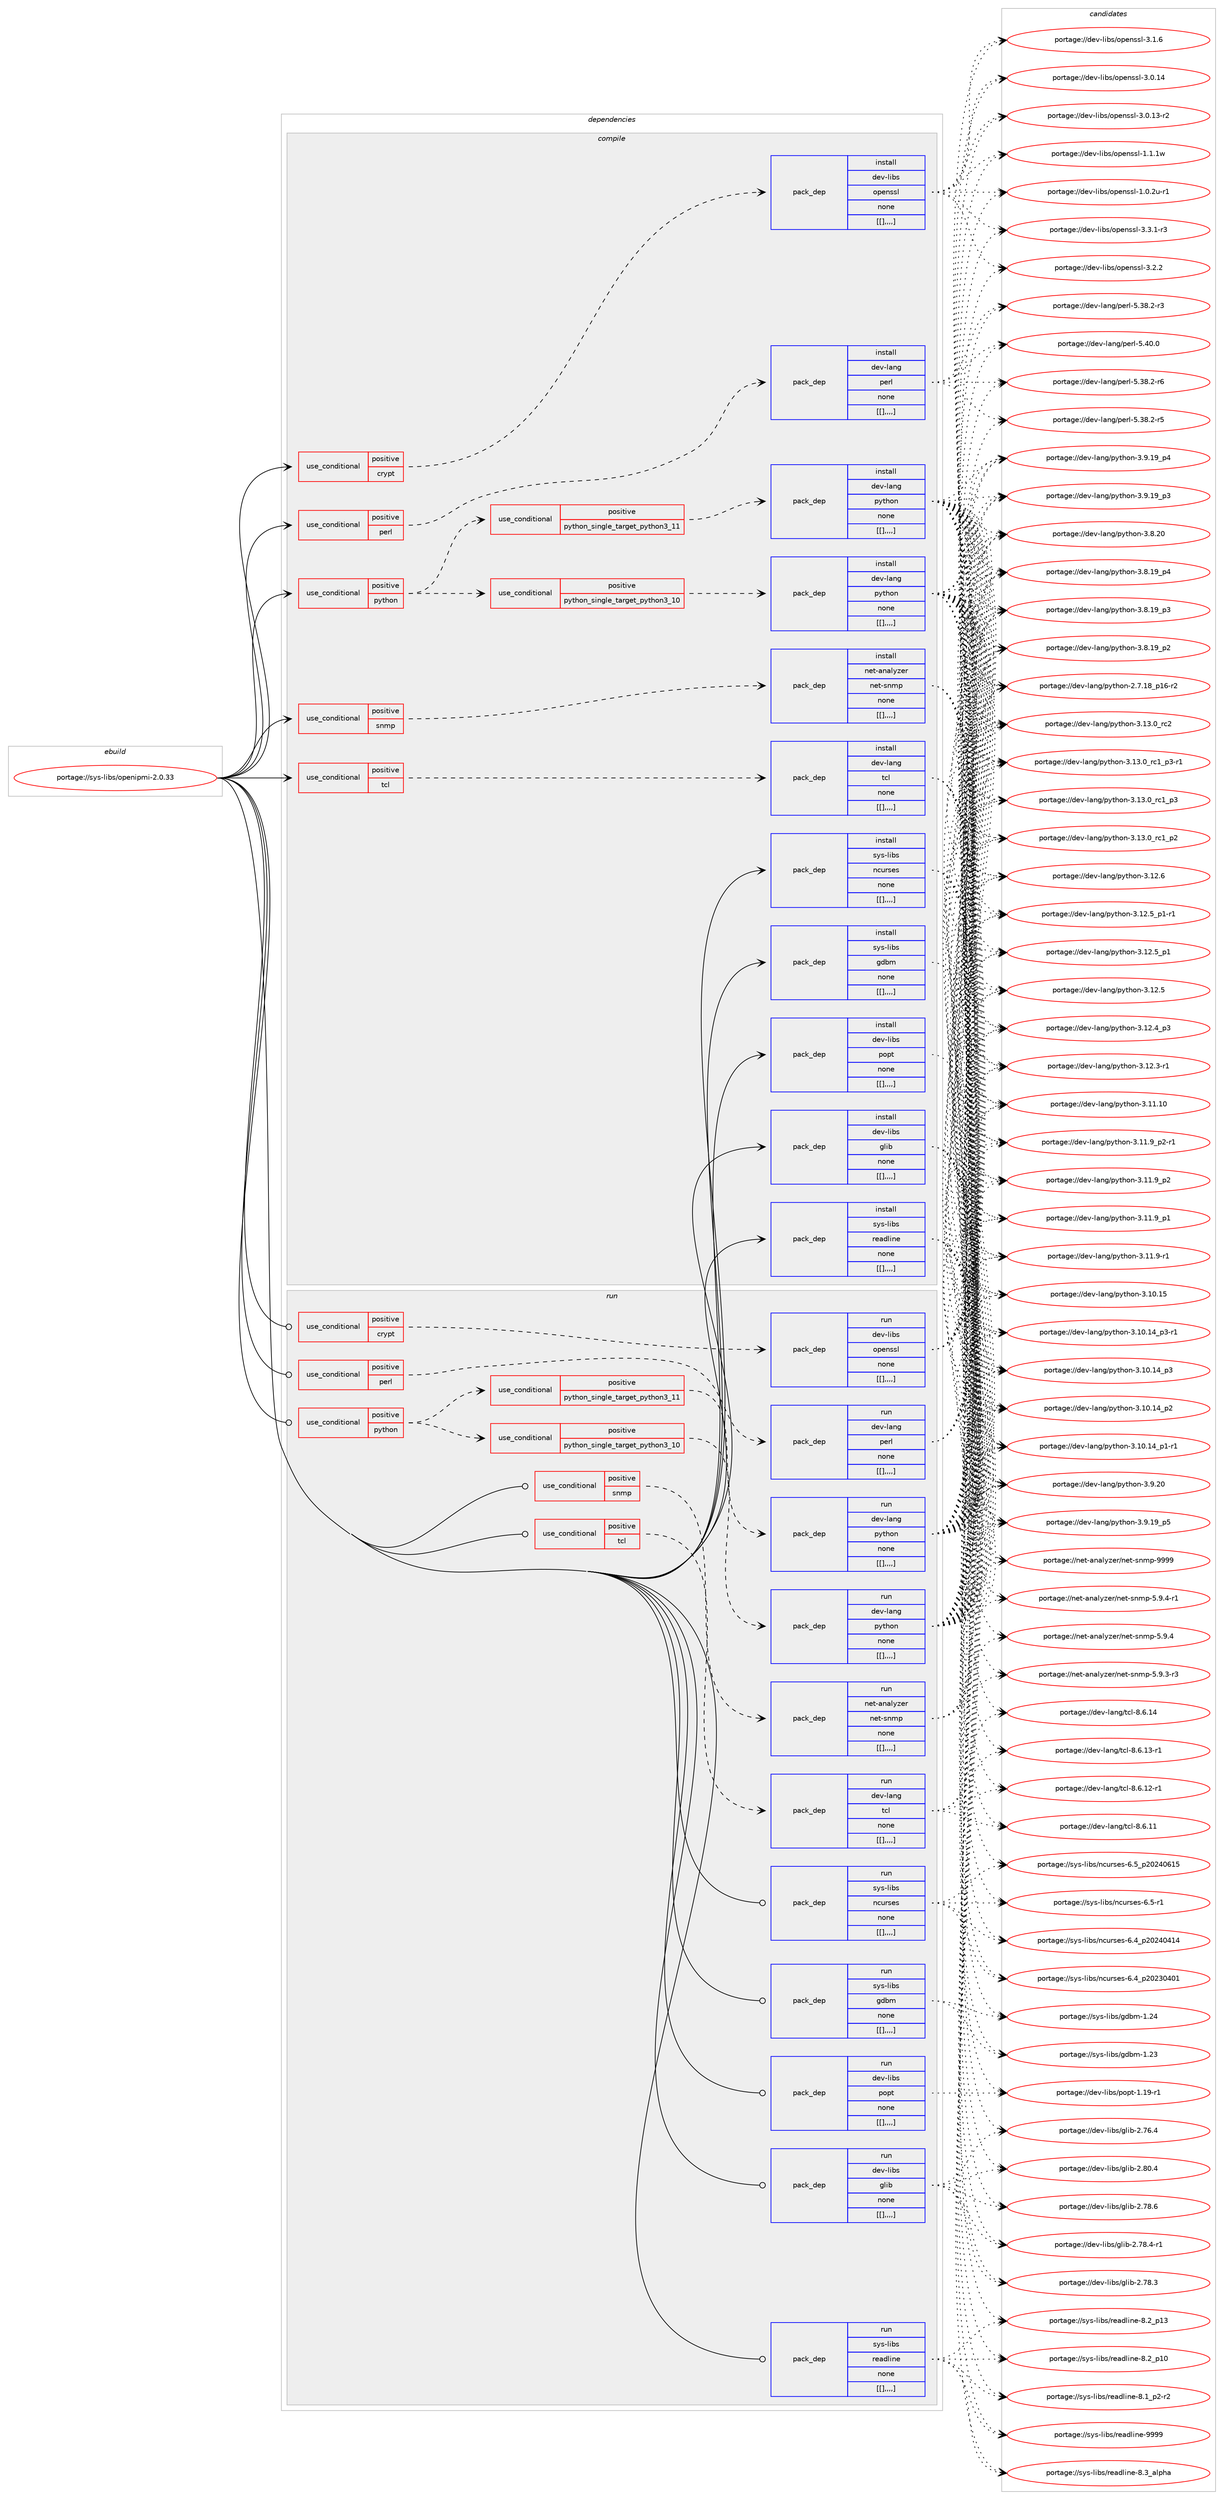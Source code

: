 digraph prolog {

# *************
# Graph options
# *************

newrank=true;
concentrate=true;
compound=true;
graph [rankdir=LR,fontname=Helvetica,fontsize=10,ranksep=1.5];#, ranksep=2.5, nodesep=0.2];
edge  [arrowhead=vee];
node  [fontname=Helvetica,fontsize=10];

# **********
# The ebuild
# **********

subgraph cluster_leftcol {
color=gray;
label=<<i>ebuild</i>>;
id [label="portage://sys-libs/openipmi-2.0.33", color=red, width=4, href="../sys-libs/openipmi-2.0.33.svg"];
}

# ****************
# The dependencies
# ****************

subgraph cluster_midcol {
color=gray;
label=<<i>dependencies</i>>;
subgraph cluster_compile {
fillcolor="#eeeeee";
style=filled;
label=<<i>compile</i>>;
subgraph cond122678 {
dependency460315 [label=<<TABLE BORDER="0" CELLBORDER="1" CELLSPACING="0" CELLPADDING="4"><TR><TD ROWSPAN="3" CELLPADDING="10">use_conditional</TD></TR><TR><TD>positive</TD></TR><TR><TD>crypt</TD></TR></TABLE>>, shape=none, color=red];
subgraph pack334517 {
dependency460316 [label=<<TABLE BORDER="0" CELLBORDER="1" CELLSPACING="0" CELLPADDING="4" WIDTH="220"><TR><TD ROWSPAN="6" CELLPADDING="30">pack_dep</TD></TR><TR><TD WIDTH="110">install</TD></TR><TR><TD>dev-libs</TD></TR><TR><TD>openssl</TD></TR><TR><TD>none</TD></TR><TR><TD>[[],,,,]</TD></TR></TABLE>>, shape=none, color=blue];
}
dependency460315:e -> dependency460316:w [weight=20,style="dashed",arrowhead="vee"];
}
id:e -> dependency460315:w [weight=20,style="solid",arrowhead="vee"];
subgraph cond122679 {
dependency460317 [label=<<TABLE BORDER="0" CELLBORDER="1" CELLSPACING="0" CELLPADDING="4"><TR><TD ROWSPAN="3" CELLPADDING="10">use_conditional</TD></TR><TR><TD>positive</TD></TR><TR><TD>perl</TD></TR></TABLE>>, shape=none, color=red];
subgraph pack334518 {
dependency460318 [label=<<TABLE BORDER="0" CELLBORDER="1" CELLSPACING="0" CELLPADDING="4" WIDTH="220"><TR><TD ROWSPAN="6" CELLPADDING="30">pack_dep</TD></TR><TR><TD WIDTH="110">install</TD></TR><TR><TD>dev-lang</TD></TR><TR><TD>perl</TD></TR><TR><TD>none</TD></TR><TR><TD>[[],,,,]</TD></TR></TABLE>>, shape=none, color=blue];
}
dependency460317:e -> dependency460318:w [weight=20,style="dashed",arrowhead="vee"];
}
id:e -> dependency460317:w [weight=20,style="solid",arrowhead="vee"];
subgraph cond122680 {
dependency460319 [label=<<TABLE BORDER="0" CELLBORDER="1" CELLSPACING="0" CELLPADDING="4"><TR><TD ROWSPAN="3" CELLPADDING="10">use_conditional</TD></TR><TR><TD>positive</TD></TR><TR><TD>python</TD></TR></TABLE>>, shape=none, color=red];
subgraph cond122681 {
dependency460320 [label=<<TABLE BORDER="0" CELLBORDER="1" CELLSPACING="0" CELLPADDING="4"><TR><TD ROWSPAN="3" CELLPADDING="10">use_conditional</TD></TR><TR><TD>positive</TD></TR><TR><TD>python_single_target_python3_10</TD></TR></TABLE>>, shape=none, color=red];
subgraph pack334519 {
dependency460321 [label=<<TABLE BORDER="0" CELLBORDER="1" CELLSPACING="0" CELLPADDING="4" WIDTH="220"><TR><TD ROWSPAN="6" CELLPADDING="30">pack_dep</TD></TR><TR><TD WIDTH="110">install</TD></TR><TR><TD>dev-lang</TD></TR><TR><TD>python</TD></TR><TR><TD>none</TD></TR><TR><TD>[[],,,,]</TD></TR></TABLE>>, shape=none, color=blue];
}
dependency460320:e -> dependency460321:w [weight=20,style="dashed",arrowhead="vee"];
}
dependency460319:e -> dependency460320:w [weight=20,style="dashed",arrowhead="vee"];
subgraph cond122682 {
dependency460322 [label=<<TABLE BORDER="0" CELLBORDER="1" CELLSPACING="0" CELLPADDING="4"><TR><TD ROWSPAN="3" CELLPADDING="10">use_conditional</TD></TR><TR><TD>positive</TD></TR><TR><TD>python_single_target_python3_11</TD></TR></TABLE>>, shape=none, color=red];
subgraph pack334520 {
dependency460323 [label=<<TABLE BORDER="0" CELLBORDER="1" CELLSPACING="0" CELLPADDING="4" WIDTH="220"><TR><TD ROWSPAN="6" CELLPADDING="30">pack_dep</TD></TR><TR><TD WIDTH="110">install</TD></TR><TR><TD>dev-lang</TD></TR><TR><TD>python</TD></TR><TR><TD>none</TD></TR><TR><TD>[[],,,,]</TD></TR></TABLE>>, shape=none, color=blue];
}
dependency460322:e -> dependency460323:w [weight=20,style="dashed",arrowhead="vee"];
}
dependency460319:e -> dependency460322:w [weight=20,style="dashed",arrowhead="vee"];
}
id:e -> dependency460319:w [weight=20,style="solid",arrowhead="vee"];
subgraph cond122683 {
dependency460324 [label=<<TABLE BORDER="0" CELLBORDER="1" CELLSPACING="0" CELLPADDING="4"><TR><TD ROWSPAN="3" CELLPADDING="10">use_conditional</TD></TR><TR><TD>positive</TD></TR><TR><TD>snmp</TD></TR></TABLE>>, shape=none, color=red];
subgraph pack334521 {
dependency460325 [label=<<TABLE BORDER="0" CELLBORDER="1" CELLSPACING="0" CELLPADDING="4" WIDTH="220"><TR><TD ROWSPAN="6" CELLPADDING="30">pack_dep</TD></TR><TR><TD WIDTH="110">install</TD></TR><TR><TD>net-analyzer</TD></TR><TR><TD>net-snmp</TD></TR><TR><TD>none</TD></TR><TR><TD>[[],,,,]</TD></TR></TABLE>>, shape=none, color=blue];
}
dependency460324:e -> dependency460325:w [weight=20,style="dashed",arrowhead="vee"];
}
id:e -> dependency460324:w [weight=20,style="solid",arrowhead="vee"];
subgraph cond122684 {
dependency460326 [label=<<TABLE BORDER="0" CELLBORDER="1" CELLSPACING="0" CELLPADDING="4"><TR><TD ROWSPAN="3" CELLPADDING="10">use_conditional</TD></TR><TR><TD>positive</TD></TR><TR><TD>tcl</TD></TR></TABLE>>, shape=none, color=red];
subgraph pack334522 {
dependency460327 [label=<<TABLE BORDER="0" CELLBORDER="1" CELLSPACING="0" CELLPADDING="4" WIDTH="220"><TR><TD ROWSPAN="6" CELLPADDING="30">pack_dep</TD></TR><TR><TD WIDTH="110">install</TD></TR><TR><TD>dev-lang</TD></TR><TR><TD>tcl</TD></TR><TR><TD>none</TD></TR><TR><TD>[[],,,,]</TD></TR></TABLE>>, shape=none, color=blue];
}
dependency460326:e -> dependency460327:w [weight=20,style="dashed",arrowhead="vee"];
}
id:e -> dependency460326:w [weight=20,style="solid",arrowhead="vee"];
subgraph pack334523 {
dependency460328 [label=<<TABLE BORDER="0" CELLBORDER="1" CELLSPACING="0" CELLPADDING="4" WIDTH="220"><TR><TD ROWSPAN="6" CELLPADDING="30">pack_dep</TD></TR><TR><TD WIDTH="110">install</TD></TR><TR><TD>dev-libs</TD></TR><TR><TD>glib</TD></TR><TR><TD>none</TD></TR><TR><TD>[[],,,,]</TD></TR></TABLE>>, shape=none, color=blue];
}
id:e -> dependency460328:w [weight=20,style="solid",arrowhead="vee"];
subgraph pack334524 {
dependency460329 [label=<<TABLE BORDER="0" CELLBORDER="1" CELLSPACING="0" CELLPADDING="4" WIDTH="220"><TR><TD ROWSPAN="6" CELLPADDING="30">pack_dep</TD></TR><TR><TD WIDTH="110">install</TD></TR><TR><TD>dev-libs</TD></TR><TR><TD>popt</TD></TR><TR><TD>none</TD></TR><TR><TD>[[],,,,]</TD></TR></TABLE>>, shape=none, color=blue];
}
id:e -> dependency460329:w [weight=20,style="solid",arrowhead="vee"];
subgraph pack334525 {
dependency460330 [label=<<TABLE BORDER="0" CELLBORDER="1" CELLSPACING="0" CELLPADDING="4" WIDTH="220"><TR><TD ROWSPAN="6" CELLPADDING="30">pack_dep</TD></TR><TR><TD WIDTH="110">install</TD></TR><TR><TD>sys-libs</TD></TR><TR><TD>gdbm</TD></TR><TR><TD>none</TD></TR><TR><TD>[[],,,,]</TD></TR></TABLE>>, shape=none, color=blue];
}
id:e -> dependency460330:w [weight=20,style="solid",arrowhead="vee"];
subgraph pack334526 {
dependency460331 [label=<<TABLE BORDER="0" CELLBORDER="1" CELLSPACING="0" CELLPADDING="4" WIDTH="220"><TR><TD ROWSPAN="6" CELLPADDING="30">pack_dep</TD></TR><TR><TD WIDTH="110">install</TD></TR><TR><TD>sys-libs</TD></TR><TR><TD>ncurses</TD></TR><TR><TD>none</TD></TR><TR><TD>[[],,,,]</TD></TR></TABLE>>, shape=none, color=blue];
}
id:e -> dependency460331:w [weight=20,style="solid",arrowhead="vee"];
subgraph pack334527 {
dependency460332 [label=<<TABLE BORDER="0" CELLBORDER="1" CELLSPACING="0" CELLPADDING="4" WIDTH="220"><TR><TD ROWSPAN="6" CELLPADDING="30">pack_dep</TD></TR><TR><TD WIDTH="110">install</TD></TR><TR><TD>sys-libs</TD></TR><TR><TD>readline</TD></TR><TR><TD>none</TD></TR><TR><TD>[[],,,,]</TD></TR></TABLE>>, shape=none, color=blue];
}
id:e -> dependency460332:w [weight=20,style="solid",arrowhead="vee"];
}
subgraph cluster_compileandrun {
fillcolor="#eeeeee";
style=filled;
label=<<i>compile and run</i>>;
}
subgraph cluster_run {
fillcolor="#eeeeee";
style=filled;
label=<<i>run</i>>;
subgraph cond122685 {
dependency460333 [label=<<TABLE BORDER="0" CELLBORDER="1" CELLSPACING="0" CELLPADDING="4"><TR><TD ROWSPAN="3" CELLPADDING="10">use_conditional</TD></TR><TR><TD>positive</TD></TR><TR><TD>crypt</TD></TR></TABLE>>, shape=none, color=red];
subgraph pack334528 {
dependency460334 [label=<<TABLE BORDER="0" CELLBORDER="1" CELLSPACING="0" CELLPADDING="4" WIDTH="220"><TR><TD ROWSPAN="6" CELLPADDING="30">pack_dep</TD></TR><TR><TD WIDTH="110">run</TD></TR><TR><TD>dev-libs</TD></TR><TR><TD>openssl</TD></TR><TR><TD>none</TD></TR><TR><TD>[[],,,,]</TD></TR></TABLE>>, shape=none, color=blue];
}
dependency460333:e -> dependency460334:w [weight=20,style="dashed",arrowhead="vee"];
}
id:e -> dependency460333:w [weight=20,style="solid",arrowhead="odot"];
subgraph cond122686 {
dependency460335 [label=<<TABLE BORDER="0" CELLBORDER="1" CELLSPACING="0" CELLPADDING="4"><TR><TD ROWSPAN="3" CELLPADDING="10">use_conditional</TD></TR><TR><TD>positive</TD></TR><TR><TD>perl</TD></TR></TABLE>>, shape=none, color=red];
subgraph pack334529 {
dependency460336 [label=<<TABLE BORDER="0" CELLBORDER="1" CELLSPACING="0" CELLPADDING="4" WIDTH="220"><TR><TD ROWSPAN="6" CELLPADDING="30">pack_dep</TD></TR><TR><TD WIDTH="110">run</TD></TR><TR><TD>dev-lang</TD></TR><TR><TD>perl</TD></TR><TR><TD>none</TD></TR><TR><TD>[[],,,,]</TD></TR></TABLE>>, shape=none, color=blue];
}
dependency460335:e -> dependency460336:w [weight=20,style="dashed",arrowhead="vee"];
}
id:e -> dependency460335:w [weight=20,style="solid",arrowhead="odot"];
subgraph cond122687 {
dependency460337 [label=<<TABLE BORDER="0" CELLBORDER="1" CELLSPACING="0" CELLPADDING="4"><TR><TD ROWSPAN="3" CELLPADDING="10">use_conditional</TD></TR><TR><TD>positive</TD></TR><TR><TD>python</TD></TR></TABLE>>, shape=none, color=red];
subgraph cond122688 {
dependency460338 [label=<<TABLE BORDER="0" CELLBORDER="1" CELLSPACING="0" CELLPADDING="4"><TR><TD ROWSPAN="3" CELLPADDING="10">use_conditional</TD></TR><TR><TD>positive</TD></TR><TR><TD>python_single_target_python3_10</TD></TR></TABLE>>, shape=none, color=red];
subgraph pack334530 {
dependency460339 [label=<<TABLE BORDER="0" CELLBORDER="1" CELLSPACING="0" CELLPADDING="4" WIDTH="220"><TR><TD ROWSPAN="6" CELLPADDING="30">pack_dep</TD></TR><TR><TD WIDTH="110">run</TD></TR><TR><TD>dev-lang</TD></TR><TR><TD>python</TD></TR><TR><TD>none</TD></TR><TR><TD>[[],,,,]</TD></TR></TABLE>>, shape=none, color=blue];
}
dependency460338:e -> dependency460339:w [weight=20,style="dashed",arrowhead="vee"];
}
dependency460337:e -> dependency460338:w [weight=20,style="dashed",arrowhead="vee"];
subgraph cond122689 {
dependency460340 [label=<<TABLE BORDER="0" CELLBORDER="1" CELLSPACING="0" CELLPADDING="4"><TR><TD ROWSPAN="3" CELLPADDING="10">use_conditional</TD></TR><TR><TD>positive</TD></TR><TR><TD>python_single_target_python3_11</TD></TR></TABLE>>, shape=none, color=red];
subgraph pack334531 {
dependency460341 [label=<<TABLE BORDER="0" CELLBORDER="1" CELLSPACING="0" CELLPADDING="4" WIDTH="220"><TR><TD ROWSPAN="6" CELLPADDING="30">pack_dep</TD></TR><TR><TD WIDTH="110">run</TD></TR><TR><TD>dev-lang</TD></TR><TR><TD>python</TD></TR><TR><TD>none</TD></TR><TR><TD>[[],,,,]</TD></TR></TABLE>>, shape=none, color=blue];
}
dependency460340:e -> dependency460341:w [weight=20,style="dashed",arrowhead="vee"];
}
dependency460337:e -> dependency460340:w [weight=20,style="dashed",arrowhead="vee"];
}
id:e -> dependency460337:w [weight=20,style="solid",arrowhead="odot"];
subgraph cond122690 {
dependency460342 [label=<<TABLE BORDER="0" CELLBORDER="1" CELLSPACING="0" CELLPADDING="4"><TR><TD ROWSPAN="3" CELLPADDING="10">use_conditional</TD></TR><TR><TD>positive</TD></TR><TR><TD>snmp</TD></TR></TABLE>>, shape=none, color=red];
subgraph pack334532 {
dependency460343 [label=<<TABLE BORDER="0" CELLBORDER="1" CELLSPACING="0" CELLPADDING="4" WIDTH="220"><TR><TD ROWSPAN="6" CELLPADDING="30">pack_dep</TD></TR><TR><TD WIDTH="110">run</TD></TR><TR><TD>net-analyzer</TD></TR><TR><TD>net-snmp</TD></TR><TR><TD>none</TD></TR><TR><TD>[[],,,,]</TD></TR></TABLE>>, shape=none, color=blue];
}
dependency460342:e -> dependency460343:w [weight=20,style="dashed",arrowhead="vee"];
}
id:e -> dependency460342:w [weight=20,style="solid",arrowhead="odot"];
subgraph cond122691 {
dependency460344 [label=<<TABLE BORDER="0" CELLBORDER="1" CELLSPACING="0" CELLPADDING="4"><TR><TD ROWSPAN="3" CELLPADDING="10">use_conditional</TD></TR><TR><TD>positive</TD></TR><TR><TD>tcl</TD></TR></TABLE>>, shape=none, color=red];
subgraph pack334533 {
dependency460345 [label=<<TABLE BORDER="0" CELLBORDER="1" CELLSPACING="0" CELLPADDING="4" WIDTH="220"><TR><TD ROWSPAN="6" CELLPADDING="30">pack_dep</TD></TR><TR><TD WIDTH="110">run</TD></TR><TR><TD>dev-lang</TD></TR><TR><TD>tcl</TD></TR><TR><TD>none</TD></TR><TR><TD>[[],,,,]</TD></TR></TABLE>>, shape=none, color=blue];
}
dependency460344:e -> dependency460345:w [weight=20,style="dashed",arrowhead="vee"];
}
id:e -> dependency460344:w [weight=20,style="solid",arrowhead="odot"];
subgraph pack334534 {
dependency460346 [label=<<TABLE BORDER="0" CELLBORDER="1" CELLSPACING="0" CELLPADDING="4" WIDTH="220"><TR><TD ROWSPAN="6" CELLPADDING="30">pack_dep</TD></TR><TR><TD WIDTH="110">run</TD></TR><TR><TD>dev-libs</TD></TR><TR><TD>glib</TD></TR><TR><TD>none</TD></TR><TR><TD>[[],,,,]</TD></TR></TABLE>>, shape=none, color=blue];
}
id:e -> dependency460346:w [weight=20,style="solid",arrowhead="odot"];
subgraph pack334535 {
dependency460347 [label=<<TABLE BORDER="0" CELLBORDER="1" CELLSPACING="0" CELLPADDING="4" WIDTH="220"><TR><TD ROWSPAN="6" CELLPADDING="30">pack_dep</TD></TR><TR><TD WIDTH="110">run</TD></TR><TR><TD>dev-libs</TD></TR><TR><TD>popt</TD></TR><TR><TD>none</TD></TR><TR><TD>[[],,,,]</TD></TR></TABLE>>, shape=none, color=blue];
}
id:e -> dependency460347:w [weight=20,style="solid",arrowhead="odot"];
subgraph pack334536 {
dependency460348 [label=<<TABLE BORDER="0" CELLBORDER="1" CELLSPACING="0" CELLPADDING="4" WIDTH="220"><TR><TD ROWSPAN="6" CELLPADDING="30">pack_dep</TD></TR><TR><TD WIDTH="110">run</TD></TR><TR><TD>sys-libs</TD></TR><TR><TD>gdbm</TD></TR><TR><TD>none</TD></TR><TR><TD>[[],,,,]</TD></TR></TABLE>>, shape=none, color=blue];
}
id:e -> dependency460348:w [weight=20,style="solid",arrowhead="odot"];
subgraph pack334537 {
dependency460349 [label=<<TABLE BORDER="0" CELLBORDER="1" CELLSPACING="0" CELLPADDING="4" WIDTH="220"><TR><TD ROWSPAN="6" CELLPADDING="30">pack_dep</TD></TR><TR><TD WIDTH="110">run</TD></TR><TR><TD>sys-libs</TD></TR><TR><TD>ncurses</TD></TR><TR><TD>none</TD></TR><TR><TD>[[],,,,]</TD></TR></TABLE>>, shape=none, color=blue];
}
id:e -> dependency460349:w [weight=20,style="solid",arrowhead="odot"];
subgraph pack334538 {
dependency460350 [label=<<TABLE BORDER="0" CELLBORDER="1" CELLSPACING="0" CELLPADDING="4" WIDTH="220"><TR><TD ROWSPAN="6" CELLPADDING="30">pack_dep</TD></TR><TR><TD WIDTH="110">run</TD></TR><TR><TD>sys-libs</TD></TR><TR><TD>readline</TD></TR><TR><TD>none</TD></TR><TR><TD>[[],,,,]</TD></TR></TABLE>>, shape=none, color=blue];
}
id:e -> dependency460350:w [weight=20,style="solid",arrowhead="odot"];
}
}

# **************
# The candidates
# **************

subgraph cluster_choices {
rank=same;
color=gray;
label=<<i>candidates</i>>;

subgraph choice334517 {
color=black;
nodesep=1;
choice1001011184510810598115471111121011101151151084551465146494511451 [label="portage://dev-libs/openssl-3.3.1-r3", color=red, width=4,href="../dev-libs/openssl-3.3.1-r3.svg"];
choice100101118451081059811547111112101110115115108455146504650 [label="portage://dev-libs/openssl-3.2.2", color=red, width=4,href="../dev-libs/openssl-3.2.2.svg"];
choice100101118451081059811547111112101110115115108455146494654 [label="portage://dev-libs/openssl-3.1.6", color=red, width=4,href="../dev-libs/openssl-3.1.6.svg"];
choice10010111845108105981154711111210111011511510845514648464952 [label="portage://dev-libs/openssl-3.0.14", color=red, width=4,href="../dev-libs/openssl-3.0.14.svg"];
choice100101118451081059811547111112101110115115108455146484649514511450 [label="portage://dev-libs/openssl-3.0.13-r2", color=red, width=4,href="../dev-libs/openssl-3.0.13-r2.svg"];
choice100101118451081059811547111112101110115115108454946494649119 [label="portage://dev-libs/openssl-1.1.1w", color=red, width=4,href="../dev-libs/openssl-1.1.1w.svg"];
choice1001011184510810598115471111121011101151151084549464846501174511449 [label="portage://dev-libs/openssl-1.0.2u-r1", color=red, width=4,href="../dev-libs/openssl-1.0.2u-r1.svg"];
dependency460316:e -> choice1001011184510810598115471111121011101151151084551465146494511451:w [style=dotted,weight="100"];
dependency460316:e -> choice100101118451081059811547111112101110115115108455146504650:w [style=dotted,weight="100"];
dependency460316:e -> choice100101118451081059811547111112101110115115108455146494654:w [style=dotted,weight="100"];
dependency460316:e -> choice10010111845108105981154711111210111011511510845514648464952:w [style=dotted,weight="100"];
dependency460316:e -> choice100101118451081059811547111112101110115115108455146484649514511450:w [style=dotted,weight="100"];
dependency460316:e -> choice100101118451081059811547111112101110115115108454946494649119:w [style=dotted,weight="100"];
dependency460316:e -> choice1001011184510810598115471111121011101151151084549464846501174511449:w [style=dotted,weight="100"];
}
subgraph choice334518 {
color=black;
nodesep=1;
choice10010111845108971101034711210111410845534652484648 [label="portage://dev-lang/perl-5.40.0", color=red, width=4,href="../dev-lang/perl-5.40.0.svg"];
choice100101118451089711010347112101114108455346515646504511454 [label="portage://dev-lang/perl-5.38.2-r6", color=red, width=4,href="../dev-lang/perl-5.38.2-r6.svg"];
choice100101118451089711010347112101114108455346515646504511453 [label="portage://dev-lang/perl-5.38.2-r5", color=red, width=4,href="../dev-lang/perl-5.38.2-r5.svg"];
choice100101118451089711010347112101114108455346515646504511451 [label="portage://dev-lang/perl-5.38.2-r3", color=red, width=4,href="../dev-lang/perl-5.38.2-r3.svg"];
dependency460318:e -> choice10010111845108971101034711210111410845534652484648:w [style=dotted,weight="100"];
dependency460318:e -> choice100101118451089711010347112101114108455346515646504511454:w [style=dotted,weight="100"];
dependency460318:e -> choice100101118451089711010347112101114108455346515646504511453:w [style=dotted,weight="100"];
dependency460318:e -> choice100101118451089711010347112101114108455346515646504511451:w [style=dotted,weight="100"];
}
subgraph choice334519 {
color=black;
nodesep=1;
choice10010111845108971101034711212111610411111045514649514648951149950 [label="portage://dev-lang/python-3.13.0_rc2", color=red, width=4,href="../dev-lang/python-3.13.0_rc2.svg"];
choice1001011184510897110103471121211161041111104551464951464895114994995112514511449 [label="portage://dev-lang/python-3.13.0_rc1_p3-r1", color=red, width=4,href="../dev-lang/python-3.13.0_rc1_p3-r1.svg"];
choice100101118451089711010347112121116104111110455146495146489511499499511251 [label="portage://dev-lang/python-3.13.0_rc1_p3", color=red, width=4,href="../dev-lang/python-3.13.0_rc1_p3.svg"];
choice100101118451089711010347112121116104111110455146495146489511499499511250 [label="portage://dev-lang/python-3.13.0_rc1_p2", color=red, width=4,href="../dev-lang/python-3.13.0_rc1_p2.svg"];
choice10010111845108971101034711212111610411111045514649504654 [label="portage://dev-lang/python-3.12.6", color=red, width=4,href="../dev-lang/python-3.12.6.svg"];
choice1001011184510897110103471121211161041111104551464950465395112494511449 [label="portage://dev-lang/python-3.12.5_p1-r1", color=red, width=4,href="../dev-lang/python-3.12.5_p1-r1.svg"];
choice100101118451089711010347112121116104111110455146495046539511249 [label="portage://dev-lang/python-3.12.5_p1", color=red, width=4,href="../dev-lang/python-3.12.5_p1.svg"];
choice10010111845108971101034711212111610411111045514649504653 [label="portage://dev-lang/python-3.12.5", color=red, width=4,href="../dev-lang/python-3.12.5.svg"];
choice100101118451089711010347112121116104111110455146495046529511251 [label="portage://dev-lang/python-3.12.4_p3", color=red, width=4,href="../dev-lang/python-3.12.4_p3.svg"];
choice100101118451089711010347112121116104111110455146495046514511449 [label="portage://dev-lang/python-3.12.3-r1", color=red, width=4,href="../dev-lang/python-3.12.3-r1.svg"];
choice1001011184510897110103471121211161041111104551464949464948 [label="portage://dev-lang/python-3.11.10", color=red, width=4,href="../dev-lang/python-3.11.10.svg"];
choice1001011184510897110103471121211161041111104551464949465795112504511449 [label="portage://dev-lang/python-3.11.9_p2-r1", color=red, width=4,href="../dev-lang/python-3.11.9_p2-r1.svg"];
choice100101118451089711010347112121116104111110455146494946579511250 [label="portage://dev-lang/python-3.11.9_p2", color=red, width=4,href="../dev-lang/python-3.11.9_p2.svg"];
choice100101118451089711010347112121116104111110455146494946579511249 [label="portage://dev-lang/python-3.11.9_p1", color=red, width=4,href="../dev-lang/python-3.11.9_p1.svg"];
choice100101118451089711010347112121116104111110455146494946574511449 [label="portage://dev-lang/python-3.11.9-r1", color=red, width=4,href="../dev-lang/python-3.11.9-r1.svg"];
choice1001011184510897110103471121211161041111104551464948464953 [label="portage://dev-lang/python-3.10.15", color=red, width=4,href="../dev-lang/python-3.10.15.svg"];
choice100101118451089711010347112121116104111110455146494846495295112514511449 [label="portage://dev-lang/python-3.10.14_p3-r1", color=red, width=4,href="../dev-lang/python-3.10.14_p3-r1.svg"];
choice10010111845108971101034711212111610411111045514649484649529511251 [label="portage://dev-lang/python-3.10.14_p3", color=red, width=4,href="../dev-lang/python-3.10.14_p3.svg"];
choice10010111845108971101034711212111610411111045514649484649529511250 [label="portage://dev-lang/python-3.10.14_p2", color=red, width=4,href="../dev-lang/python-3.10.14_p2.svg"];
choice100101118451089711010347112121116104111110455146494846495295112494511449 [label="portage://dev-lang/python-3.10.14_p1-r1", color=red, width=4,href="../dev-lang/python-3.10.14_p1-r1.svg"];
choice10010111845108971101034711212111610411111045514657465048 [label="portage://dev-lang/python-3.9.20", color=red, width=4,href="../dev-lang/python-3.9.20.svg"];
choice100101118451089711010347112121116104111110455146574649579511253 [label="portage://dev-lang/python-3.9.19_p5", color=red, width=4,href="../dev-lang/python-3.9.19_p5.svg"];
choice100101118451089711010347112121116104111110455146574649579511252 [label="portage://dev-lang/python-3.9.19_p4", color=red, width=4,href="../dev-lang/python-3.9.19_p4.svg"];
choice100101118451089711010347112121116104111110455146574649579511251 [label="portage://dev-lang/python-3.9.19_p3", color=red, width=4,href="../dev-lang/python-3.9.19_p3.svg"];
choice10010111845108971101034711212111610411111045514656465048 [label="portage://dev-lang/python-3.8.20", color=red, width=4,href="../dev-lang/python-3.8.20.svg"];
choice100101118451089711010347112121116104111110455146564649579511252 [label="portage://dev-lang/python-3.8.19_p4", color=red, width=4,href="../dev-lang/python-3.8.19_p4.svg"];
choice100101118451089711010347112121116104111110455146564649579511251 [label="portage://dev-lang/python-3.8.19_p3", color=red, width=4,href="../dev-lang/python-3.8.19_p3.svg"];
choice100101118451089711010347112121116104111110455146564649579511250 [label="portage://dev-lang/python-3.8.19_p2", color=red, width=4,href="../dev-lang/python-3.8.19_p2.svg"];
choice100101118451089711010347112121116104111110455046554649569511249544511450 [label="portage://dev-lang/python-2.7.18_p16-r2", color=red, width=4,href="../dev-lang/python-2.7.18_p16-r2.svg"];
dependency460321:e -> choice10010111845108971101034711212111610411111045514649514648951149950:w [style=dotted,weight="100"];
dependency460321:e -> choice1001011184510897110103471121211161041111104551464951464895114994995112514511449:w [style=dotted,weight="100"];
dependency460321:e -> choice100101118451089711010347112121116104111110455146495146489511499499511251:w [style=dotted,weight="100"];
dependency460321:e -> choice100101118451089711010347112121116104111110455146495146489511499499511250:w [style=dotted,weight="100"];
dependency460321:e -> choice10010111845108971101034711212111610411111045514649504654:w [style=dotted,weight="100"];
dependency460321:e -> choice1001011184510897110103471121211161041111104551464950465395112494511449:w [style=dotted,weight="100"];
dependency460321:e -> choice100101118451089711010347112121116104111110455146495046539511249:w [style=dotted,weight="100"];
dependency460321:e -> choice10010111845108971101034711212111610411111045514649504653:w [style=dotted,weight="100"];
dependency460321:e -> choice100101118451089711010347112121116104111110455146495046529511251:w [style=dotted,weight="100"];
dependency460321:e -> choice100101118451089711010347112121116104111110455146495046514511449:w [style=dotted,weight="100"];
dependency460321:e -> choice1001011184510897110103471121211161041111104551464949464948:w [style=dotted,weight="100"];
dependency460321:e -> choice1001011184510897110103471121211161041111104551464949465795112504511449:w [style=dotted,weight="100"];
dependency460321:e -> choice100101118451089711010347112121116104111110455146494946579511250:w [style=dotted,weight="100"];
dependency460321:e -> choice100101118451089711010347112121116104111110455146494946579511249:w [style=dotted,weight="100"];
dependency460321:e -> choice100101118451089711010347112121116104111110455146494946574511449:w [style=dotted,weight="100"];
dependency460321:e -> choice1001011184510897110103471121211161041111104551464948464953:w [style=dotted,weight="100"];
dependency460321:e -> choice100101118451089711010347112121116104111110455146494846495295112514511449:w [style=dotted,weight="100"];
dependency460321:e -> choice10010111845108971101034711212111610411111045514649484649529511251:w [style=dotted,weight="100"];
dependency460321:e -> choice10010111845108971101034711212111610411111045514649484649529511250:w [style=dotted,weight="100"];
dependency460321:e -> choice100101118451089711010347112121116104111110455146494846495295112494511449:w [style=dotted,weight="100"];
dependency460321:e -> choice10010111845108971101034711212111610411111045514657465048:w [style=dotted,weight="100"];
dependency460321:e -> choice100101118451089711010347112121116104111110455146574649579511253:w [style=dotted,weight="100"];
dependency460321:e -> choice100101118451089711010347112121116104111110455146574649579511252:w [style=dotted,weight="100"];
dependency460321:e -> choice100101118451089711010347112121116104111110455146574649579511251:w [style=dotted,weight="100"];
dependency460321:e -> choice10010111845108971101034711212111610411111045514656465048:w [style=dotted,weight="100"];
dependency460321:e -> choice100101118451089711010347112121116104111110455146564649579511252:w [style=dotted,weight="100"];
dependency460321:e -> choice100101118451089711010347112121116104111110455146564649579511251:w [style=dotted,weight="100"];
dependency460321:e -> choice100101118451089711010347112121116104111110455146564649579511250:w [style=dotted,weight="100"];
dependency460321:e -> choice100101118451089711010347112121116104111110455046554649569511249544511450:w [style=dotted,weight="100"];
}
subgraph choice334520 {
color=black;
nodesep=1;
choice10010111845108971101034711212111610411111045514649514648951149950 [label="portage://dev-lang/python-3.13.0_rc2", color=red, width=4,href="../dev-lang/python-3.13.0_rc2.svg"];
choice1001011184510897110103471121211161041111104551464951464895114994995112514511449 [label="portage://dev-lang/python-3.13.0_rc1_p3-r1", color=red, width=4,href="../dev-lang/python-3.13.0_rc1_p3-r1.svg"];
choice100101118451089711010347112121116104111110455146495146489511499499511251 [label="portage://dev-lang/python-3.13.0_rc1_p3", color=red, width=4,href="../dev-lang/python-3.13.0_rc1_p3.svg"];
choice100101118451089711010347112121116104111110455146495146489511499499511250 [label="portage://dev-lang/python-3.13.0_rc1_p2", color=red, width=4,href="../dev-lang/python-3.13.0_rc1_p2.svg"];
choice10010111845108971101034711212111610411111045514649504654 [label="portage://dev-lang/python-3.12.6", color=red, width=4,href="../dev-lang/python-3.12.6.svg"];
choice1001011184510897110103471121211161041111104551464950465395112494511449 [label="portage://dev-lang/python-3.12.5_p1-r1", color=red, width=4,href="../dev-lang/python-3.12.5_p1-r1.svg"];
choice100101118451089711010347112121116104111110455146495046539511249 [label="portage://dev-lang/python-3.12.5_p1", color=red, width=4,href="../dev-lang/python-3.12.5_p1.svg"];
choice10010111845108971101034711212111610411111045514649504653 [label="portage://dev-lang/python-3.12.5", color=red, width=4,href="../dev-lang/python-3.12.5.svg"];
choice100101118451089711010347112121116104111110455146495046529511251 [label="portage://dev-lang/python-3.12.4_p3", color=red, width=4,href="../dev-lang/python-3.12.4_p3.svg"];
choice100101118451089711010347112121116104111110455146495046514511449 [label="portage://dev-lang/python-3.12.3-r1", color=red, width=4,href="../dev-lang/python-3.12.3-r1.svg"];
choice1001011184510897110103471121211161041111104551464949464948 [label="portage://dev-lang/python-3.11.10", color=red, width=4,href="../dev-lang/python-3.11.10.svg"];
choice1001011184510897110103471121211161041111104551464949465795112504511449 [label="portage://dev-lang/python-3.11.9_p2-r1", color=red, width=4,href="../dev-lang/python-3.11.9_p2-r1.svg"];
choice100101118451089711010347112121116104111110455146494946579511250 [label="portage://dev-lang/python-3.11.9_p2", color=red, width=4,href="../dev-lang/python-3.11.9_p2.svg"];
choice100101118451089711010347112121116104111110455146494946579511249 [label="portage://dev-lang/python-3.11.9_p1", color=red, width=4,href="../dev-lang/python-3.11.9_p1.svg"];
choice100101118451089711010347112121116104111110455146494946574511449 [label="portage://dev-lang/python-3.11.9-r1", color=red, width=4,href="../dev-lang/python-3.11.9-r1.svg"];
choice1001011184510897110103471121211161041111104551464948464953 [label="portage://dev-lang/python-3.10.15", color=red, width=4,href="../dev-lang/python-3.10.15.svg"];
choice100101118451089711010347112121116104111110455146494846495295112514511449 [label="portage://dev-lang/python-3.10.14_p3-r1", color=red, width=4,href="../dev-lang/python-3.10.14_p3-r1.svg"];
choice10010111845108971101034711212111610411111045514649484649529511251 [label="portage://dev-lang/python-3.10.14_p3", color=red, width=4,href="../dev-lang/python-3.10.14_p3.svg"];
choice10010111845108971101034711212111610411111045514649484649529511250 [label="portage://dev-lang/python-3.10.14_p2", color=red, width=4,href="../dev-lang/python-3.10.14_p2.svg"];
choice100101118451089711010347112121116104111110455146494846495295112494511449 [label="portage://dev-lang/python-3.10.14_p1-r1", color=red, width=4,href="../dev-lang/python-3.10.14_p1-r1.svg"];
choice10010111845108971101034711212111610411111045514657465048 [label="portage://dev-lang/python-3.9.20", color=red, width=4,href="../dev-lang/python-3.9.20.svg"];
choice100101118451089711010347112121116104111110455146574649579511253 [label="portage://dev-lang/python-3.9.19_p5", color=red, width=4,href="../dev-lang/python-3.9.19_p5.svg"];
choice100101118451089711010347112121116104111110455146574649579511252 [label="portage://dev-lang/python-3.9.19_p4", color=red, width=4,href="../dev-lang/python-3.9.19_p4.svg"];
choice100101118451089711010347112121116104111110455146574649579511251 [label="portage://dev-lang/python-3.9.19_p3", color=red, width=4,href="../dev-lang/python-3.9.19_p3.svg"];
choice10010111845108971101034711212111610411111045514656465048 [label="portage://dev-lang/python-3.8.20", color=red, width=4,href="../dev-lang/python-3.8.20.svg"];
choice100101118451089711010347112121116104111110455146564649579511252 [label="portage://dev-lang/python-3.8.19_p4", color=red, width=4,href="../dev-lang/python-3.8.19_p4.svg"];
choice100101118451089711010347112121116104111110455146564649579511251 [label="portage://dev-lang/python-3.8.19_p3", color=red, width=4,href="../dev-lang/python-3.8.19_p3.svg"];
choice100101118451089711010347112121116104111110455146564649579511250 [label="portage://dev-lang/python-3.8.19_p2", color=red, width=4,href="../dev-lang/python-3.8.19_p2.svg"];
choice100101118451089711010347112121116104111110455046554649569511249544511450 [label="portage://dev-lang/python-2.7.18_p16-r2", color=red, width=4,href="../dev-lang/python-2.7.18_p16-r2.svg"];
dependency460323:e -> choice10010111845108971101034711212111610411111045514649514648951149950:w [style=dotted,weight="100"];
dependency460323:e -> choice1001011184510897110103471121211161041111104551464951464895114994995112514511449:w [style=dotted,weight="100"];
dependency460323:e -> choice100101118451089711010347112121116104111110455146495146489511499499511251:w [style=dotted,weight="100"];
dependency460323:e -> choice100101118451089711010347112121116104111110455146495146489511499499511250:w [style=dotted,weight="100"];
dependency460323:e -> choice10010111845108971101034711212111610411111045514649504654:w [style=dotted,weight="100"];
dependency460323:e -> choice1001011184510897110103471121211161041111104551464950465395112494511449:w [style=dotted,weight="100"];
dependency460323:e -> choice100101118451089711010347112121116104111110455146495046539511249:w [style=dotted,weight="100"];
dependency460323:e -> choice10010111845108971101034711212111610411111045514649504653:w [style=dotted,weight="100"];
dependency460323:e -> choice100101118451089711010347112121116104111110455146495046529511251:w [style=dotted,weight="100"];
dependency460323:e -> choice100101118451089711010347112121116104111110455146495046514511449:w [style=dotted,weight="100"];
dependency460323:e -> choice1001011184510897110103471121211161041111104551464949464948:w [style=dotted,weight="100"];
dependency460323:e -> choice1001011184510897110103471121211161041111104551464949465795112504511449:w [style=dotted,weight="100"];
dependency460323:e -> choice100101118451089711010347112121116104111110455146494946579511250:w [style=dotted,weight="100"];
dependency460323:e -> choice100101118451089711010347112121116104111110455146494946579511249:w [style=dotted,weight="100"];
dependency460323:e -> choice100101118451089711010347112121116104111110455146494946574511449:w [style=dotted,weight="100"];
dependency460323:e -> choice1001011184510897110103471121211161041111104551464948464953:w [style=dotted,weight="100"];
dependency460323:e -> choice100101118451089711010347112121116104111110455146494846495295112514511449:w [style=dotted,weight="100"];
dependency460323:e -> choice10010111845108971101034711212111610411111045514649484649529511251:w [style=dotted,weight="100"];
dependency460323:e -> choice10010111845108971101034711212111610411111045514649484649529511250:w [style=dotted,weight="100"];
dependency460323:e -> choice100101118451089711010347112121116104111110455146494846495295112494511449:w [style=dotted,weight="100"];
dependency460323:e -> choice10010111845108971101034711212111610411111045514657465048:w [style=dotted,weight="100"];
dependency460323:e -> choice100101118451089711010347112121116104111110455146574649579511253:w [style=dotted,weight="100"];
dependency460323:e -> choice100101118451089711010347112121116104111110455146574649579511252:w [style=dotted,weight="100"];
dependency460323:e -> choice100101118451089711010347112121116104111110455146574649579511251:w [style=dotted,weight="100"];
dependency460323:e -> choice10010111845108971101034711212111610411111045514656465048:w [style=dotted,weight="100"];
dependency460323:e -> choice100101118451089711010347112121116104111110455146564649579511252:w [style=dotted,weight="100"];
dependency460323:e -> choice100101118451089711010347112121116104111110455146564649579511251:w [style=dotted,weight="100"];
dependency460323:e -> choice100101118451089711010347112121116104111110455146564649579511250:w [style=dotted,weight="100"];
dependency460323:e -> choice100101118451089711010347112121116104111110455046554649569511249544511450:w [style=dotted,weight="100"];
}
subgraph choice334521 {
color=black;
nodesep=1;
choice11010111645971109710812112210111447110101116451151101091124557575757 [label="portage://net-analyzer/net-snmp-9999", color=red, width=4,href="../net-analyzer/net-snmp-9999.svg"];
choice11010111645971109710812112210111447110101116451151101091124553465746524511449 [label="portage://net-analyzer/net-snmp-5.9.4-r1", color=red, width=4,href="../net-analyzer/net-snmp-5.9.4-r1.svg"];
choice1101011164597110971081211221011144711010111645115110109112455346574652 [label="portage://net-analyzer/net-snmp-5.9.4", color=red, width=4,href="../net-analyzer/net-snmp-5.9.4.svg"];
choice11010111645971109710812112210111447110101116451151101091124553465746514511451 [label="portage://net-analyzer/net-snmp-5.9.3-r3", color=red, width=4,href="../net-analyzer/net-snmp-5.9.3-r3.svg"];
dependency460325:e -> choice11010111645971109710812112210111447110101116451151101091124557575757:w [style=dotted,weight="100"];
dependency460325:e -> choice11010111645971109710812112210111447110101116451151101091124553465746524511449:w [style=dotted,weight="100"];
dependency460325:e -> choice1101011164597110971081211221011144711010111645115110109112455346574652:w [style=dotted,weight="100"];
dependency460325:e -> choice11010111645971109710812112210111447110101116451151101091124553465746514511451:w [style=dotted,weight="100"];
}
subgraph choice334522 {
color=black;
nodesep=1;
choice1001011184510897110103471169910845564654464952 [label="portage://dev-lang/tcl-8.6.14", color=red, width=4,href="../dev-lang/tcl-8.6.14.svg"];
choice10010111845108971101034711699108455646544649514511449 [label="portage://dev-lang/tcl-8.6.13-r1", color=red, width=4,href="../dev-lang/tcl-8.6.13-r1.svg"];
choice10010111845108971101034711699108455646544649504511449 [label="portage://dev-lang/tcl-8.6.12-r1", color=red, width=4,href="../dev-lang/tcl-8.6.12-r1.svg"];
choice1001011184510897110103471169910845564654464949 [label="portage://dev-lang/tcl-8.6.11", color=red, width=4,href="../dev-lang/tcl-8.6.11.svg"];
dependency460327:e -> choice1001011184510897110103471169910845564654464952:w [style=dotted,weight="100"];
dependency460327:e -> choice10010111845108971101034711699108455646544649514511449:w [style=dotted,weight="100"];
dependency460327:e -> choice10010111845108971101034711699108455646544649504511449:w [style=dotted,weight="100"];
dependency460327:e -> choice1001011184510897110103471169910845564654464949:w [style=dotted,weight="100"];
}
subgraph choice334523 {
color=black;
nodesep=1;
choice1001011184510810598115471031081059845504656484652 [label="portage://dev-libs/glib-2.80.4", color=red, width=4,href="../dev-libs/glib-2.80.4.svg"];
choice1001011184510810598115471031081059845504655564654 [label="portage://dev-libs/glib-2.78.6", color=red, width=4,href="../dev-libs/glib-2.78.6.svg"];
choice10010111845108105981154710310810598455046555646524511449 [label="portage://dev-libs/glib-2.78.4-r1", color=red, width=4,href="../dev-libs/glib-2.78.4-r1.svg"];
choice1001011184510810598115471031081059845504655564651 [label="portage://dev-libs/glib-2.78.3", color=red, width=4,href="../dev-libs/glib-2.78.3.svg"];
choice1001011184510810598115471031081059845504655544652 [label="portage://dev-libs/glib-2.76.4", color=red, width=4,href="../dev-libs/glib-2.76.4.svg"];
dependency460328:e -> choice1001011184510810598115471031081059845504656484652:w [style=dotted,weight="100"];
dependency460328:e -> choice1001011184510810598115471031081059845504655564654:w [style=dotted,weight="100"];
dependency460328:e -> choice10010111845108105981154710310810598455046555646524511449:w [style=dotted,weight="100"];
dependency460328:e -> choice1001011184510810598115471031081059845504655564651:w [style=dotted,weight="100"];
dependency460328:e -> choice1001011184510810598115471031081059845504655544652:w [style=dotted,weight="100"];
}
subgraph choice334524 {
color=black;
nodesep=1;
choice10010111845108105981154711211111211645494649574511449 [label="portage://dev-libs/popt-1.19-r1", color=red, width=4,href="../dev-libs/popt-1.19-r1.svg"];
dependency460329:e -> choice10010111845108105981154711211111211645494649574511449:w [style=dotted,weight="100"];
}
subgraph choice334525 {
color=black;
nodesep=1;
choice115121115451081059811547103100981094549465052 [label="portage://sys-libs/gdbm-1.24", color=red, width=4,href="../sys-libs/gdbm-1.24.svg"];
choice115121115451081059811547103100981094549465051 [label="portage://sys-libs/gdbm-1.23", color=red, width=4,href="../sys-libs/gdbm-1.23.svg"];
dependency460330:e -> choice115121115451081059811547103100981094549465052:w [style=dotted,weight="100"];
dependency460330:e -> choice115121115451081059811547103100981094549465051:w [style=dotted,weight="100"];
}
subgraph choice334526 {
color=black;
nodesep=1;
choice1151211154510810598115471109911711411510111545544653951125048505248544953 [label="portage://sys-libs/ncurses-6.5_p20240615", color=red, width=4,href="../sys-libs/ncurses-6.5_p20240615.svg"];
choice11512111545108105981154711099117114115101115455446534511449 [label="portage://sys-libs/ncurses-6.5-r1", color=red, width=4,href="../sys-libs/ncurses-6.5-r1.svg"];
choice1151211154510810598115471109911711411510111545544652951125048505248524952 [label="portage://sys-libs/ncurses-6.4_p20240414", color=red, width=4,href="../sys-libs/ncurses-6.4_p20240414.svg"];
choice1151211154510810598115471109911711411510111545544652951125048505148524849 [label="portage://sys-libs/ncurses-6.4_p20230401", color=red, width=4,href="../sys-libs/ncurses-6.4_p20230401.svg"];
dependency460331:e -> choice1151211154510810598115471109911711411510111545544653951125048505248544953:w [style=dotted,weight="100"];
dependency460331:e -> choice11512111545108105981154711099117114115101115455446534511449:w [style=dotted,weight="100"];
dependency460331:e -> choice1151211154510810598115471109911711411510111545544652951125048505248524952:w [style=dotted,weight="100"];
dependency460331:e -> choice1151211154510810598115471109911711411510111545544652951125048505148524849:w [style=dotted,weight="100"];
}
subgraph choice334527 {
color=black;
nodesep=1;
choice115121115451081059811547114101971001081051101014557575757 [label="portage://sys-libs/readline-9999", color=red, width=4,href="../sys-libs/readline-9999.svg"];
choice1151211154510810598115471141019710010810511010145564651959710811210497 [label="portage://sys-libs/readline-8.3_alpha", color=red, width=4,href="../sys-libs/readline-8.3_alpha.svg"];
choice1151211154510810598115471141019710010810511010145564650951124951 [label="portage://sys-libs/readline-8.2_p13", color=red, width=4,href="../sys-libs/readline-8.2_p13.svg"];
choice1151211154510810598115471141019710010810511010145564650951124948 [label="portage://sys-libs/readline-8.2_p10", color=red, width=4,href="../sys-libs/readline-8.2_p10.svg"];
choice115121115451081059811547114101971001081051101014556464995112504511450 [label="portage://sys-libs/readline-8.1_p2-r2", color=red, width=4,href="../sys-libs/readline-8.1_p2-r2.svg"];
dependency460332:e -> choice115121115451081059811547114101971001081051101014557575757:w [style=dotted,weight="100"];
dependency460332:e -> choice1151211154510810598115471141019710010810511010145564651959710811210497:w [style=dotted,weight="100"];
dependency460332:e -> choice1151211154510810598115471141019710010810511010145564650951124951:w [style=dotted,weight="100"];
dependency460332:e -> choice1151211154510810598115471141019710010810511010145564650951124948:w [style=dotted,weight="100"];
dependency460332:e -> choice115121115451081059811547114101971001081051101014556464995112504511450:w [style=dotted,weight="100"];
}
subgraph choice334528 {
color=black;
nodesep=1;
choice1001011184510810598115471111121011101151151084551465146494511451 [label="portage://dev-libs/openssl-3.3.1-r3", color=red, width=4,href="../dev-libs/openssl-3.3.1-r3.svg"];
choice100101118451081059811547111112101110115115108455146504650 [label="portage://dev-libs/openssl-3.2.2", color=red, width=4,href="../dev-libs/openssl-3.2.2.svg"];
choice100101118451081059811547111112101110115115108455146494654 [label="portage://dev-libs/openssl-3.1.6", color=red, width=4,href="../dev-libs/openssl-3.1.6.svg"];
choice10010111845108105981154711111210111011511510845514648464952 [label="portage://dev-libs/openssl-3.0.14", color=red, width=4,href="../dev-libs/openssl-3.0.14.svg"];
choice100101118451081059811547111112101110115115108455146484649514511450 [label="portage://dev-libs/openssl-3.0.13-r2", color=red, width=4,href="../dev-libs/openssl-3.0.13-r2.svg"];
choice100101118451081059811547111112101110115115108454946494649119 [label="portage://dev-libs/openssl-1.1.1w", color=red, width=4,href="../dev-libs/openssl-1.1.1w.svg"];
choice1001011184510810598115471111121011101151151084549464846501174511449 [label="portage://dev-libs/openssl-1.0.2u-r1", color=red, width=4,href="../dev-libs/openssl-1.0.2u-r1.svg"];
dependency460334:e -> choice1001011184510810598115471111121011101151151084551465146494511451:w [style=dotted,weight="100"];
dependency460334:e -> choice100101118451081059811547111112101110115115108455146504650:w [style=dotted,weight="100"];
dependency460334:e -> choice100101118451081059811547111112101110115115108455146494654:w [style=dotted,weight="100"];
dependency460334:e -> choice10010111845108105981154711111210111011511510845514648464952:w [style=dotted,weight="100"];
dependency460334:e -> choice100101118451081059811547111112101110115115108455146484649514511450:w [style=dotted,weight="100"];
dependency460334:e -> choice100101118451081059811547111112101110115115108454946494649119:w [style=dotted,weight="100"];
dependency460334:e -> choice1001011184510810598115471111121011101151151084549464846501174511449:w [style=dotted,weight="100"];
}
subgraph choice334529 {
color=black;
nodesep=1;
choice10010111845108971101034711210111410845534652484648 [label="portage://dev-lang/perl-5.40.0", color=red, width=4,href="../dev-lang/perl-5.40.0.svg"];
choice100101118451089711010347112101114108455346515646504511454 [label="portage://dev-lang/perl-5.38.2-r6", color=red, width=4,href="../dev-lang/perl-5.38.2-r6.svg"];
choice100101118451089711010347112101114108455346515646504511453 [label="portage://dev-lang/perl-5.38.2-r5", color=red, width=4,href="../dev-lang/perl-5.38.2-r5.svg"];
choice100101118451089711010347112101114108455346515646504511451 [label="portage://dev-lang/perl-5.38.2-r3", color=red, width=4,href="../dev-lang/perl-5.38.2-r3.svg"];
dependency460336:e -> choice10010111845108971101034711210111410845534652484648:w [style=dotted,weight="100"];
dependency460336:e -> choice100101118451089711010347112101114108455346515646504511454:w [style=dotted,weight="100"];
dependency460336:e -> choice100101118451089711010347112101114108455346515646504511453:w [style=dotted,weight="100"];
dependency460336:e -> choice100101118451089711010347112101114108455346515646504511451:w [style=dotted,weight="100"];
}
subgraph choice334530 {
color=black;
nodesep=1;
choice10010111845108971101034711212111610411111045514649514648951149950 [label="portage://dev-lang/python-3.13.0_rc2", color=red, width=4,href="../dev-lang/python-3.13.0_rc2.svg"];
choice1001011184510897110103471121211161041111104551464951464895114994995112514511449 [label="portage://dev-lang/python-3.13.0_rc1_p3-r1", color=red, width=4,href="../dev-lang/python-3.13.0_rc1_p3-r1.svg"];
choice100101118451089711010347112121116104111110455146495146489511499499511251 [label="portage://dev-lang/python-3.13.0_rc1_p3", color=red, width=4,href="../dev-lang/python-3.13.0_rc1_p3.svg"];
choice100101118451089711010347112121116104111110455146495146489511499499511250 [label="portage://dev-lang/python-3.13.0_rc1_p2", color=red, width=4,href="../dev-lang/python-3.13.0_rc1_p2.svg"];
choice10010111845108971101034711212111610411111045514649504654 [label="portage://dev-lang/python-3.12.6", color=red, width=4,href="../dev-lang/python-3.12.6.svg"];
choice1001011184510897110103471121211161041111104551464950465395112494511449 [label="portage://dev-lang/python-3.12.5_p1-r1", color=red, width=4,href="../dev-lang/python-3.12.5_p1-r1.svg"];
choice100101118451089711010347112121116104111110455146495046539511249 [label="portage://dev-lang/python-3.12.5_p1", color=red, width=4,href="../dev-lang/python-3.12.5_p1.svg"];
choice10010111845108971101034711212111610411111045514649504653 [label="portage://dev-lang/python-3.12.5", color=red, width=4,href="../dev-lang/python-3.12.5.svg"];
choice100101118451089711010347112121116104111110455146495046529511251 [label="portage://dev-lang/python-3.12.4_p3", color=red, width=4,href="../dev-lang/python-3.12.4_p3.svg"];
choice100101118451089711010347112121116104111110455146495046514511449 [label="portage://dev-lang/python-3.12.3-r1", color=red, width=4,href="../dev-lang/python-3.12.3-r1.svg"];
choice1001011184510897110103471121211161041111104551464949464948 [label="portage://dev-lang/python-3.11.10", color=red, width=4,href="../dev-lang/python-3.11.10.svg"];
choice1001011184510897110103471121211161041111104551464949465795112504511449 [label="portage://dev-lang/python-3.11.9_p2-r1", color=red, width=4,href="../dev-lang/python-3.11.9_p2-r1.svg"];
choice100101118451089711010347112121116104111110455146494946579511250 [label="portage://dev-lang/python-3.11.9_p2", color=red, width=4,href="../dev-lang/python-3.11.9_p2.svg"];
choice100101118451089711010347112121116104111110455146494946579511249 [label="portage://dev-lang/python-3.11.9_p1", color=red, width=4,href="../dev-lang/python-3.11.9_p1.svg"];
choice100101118451089711010347112121116104111110455146494946574511449 [label="portage://dev-lang/python-3.11.9-r1", color=red, width=4,href="../dev-lang/python-3.11.9-r1.svg"];
choice1001011184510897110103471121211161041111104551464948464953 [label="portage://dev-lang/python-3.10.15", color=red, width=4,href="../dev-lang/python-3.10.15.svg"];
choice100101118451089711010347112121116104111110455146494846495295112514511449 [label="portage://dev-lang/python-3.10.14_p3-r1", color=red, width=4,href="../dev-lang/python-3.10.14_p3-r1.svg"];
choice10010111845108971101034711212111610411111045514649484649529511251 [label="portage://dev-lang/python-3.10.14_p3", color=red, width=4,href="../dev-lang/python-3.10.14_p3.svg"];
choice10010111845108971101034711212111610411111045514649484649529511250 [label="portage://dev-lang/python-3.10.14_p2", color=red, width=4,href="../dev-lang/python-3.10.14_p2.svg"];
choice100101118451089711010347112121116104111110455146494846495295112494511449 [label="portage://dev-lang/python-3.10.14_p1-r1", color=red, width=4,href="../dev-lang/python-3.10.14_p1-r1.svg"];
choice10010111845108971101034711212111610411111045514657465048 [label="portage://dev-lang/python-3.9.20", color=red, width=4,href="../dev-lang/python-3.9.20.svg"];
choice100101118451089711010347112121116104111110455146574649579511253 [label="portage://dev-lang/python-3.9.19_p5", color=red, width=4,href="../dev-lang/python-3.9.19_p5.svg"];
choice100101118451089711010347112121116104111110455146574649579511252 [label="portage://dev-lang/python-3.9.19_p4", color=red, width=4,href="../dev-lang/python-3.9.19_p4.svg"];
choice100101118451089711010347112121116104111110455146574649579511251 [label="portage://dev-lang/python-3.9.19_p3", color=red, width=4,href="../dev-lang/python-3.9.19_p3.svg"];
choice10010111845108971101034711212111610411111045514656465048 [label="portage://dev-lang/python-3.8.20", color=red, width=4,href="../dev-lang/python-3.8.20.svg"];
choice100101118451089711010347112121116104111110455146564649579511252 [label="portage://dev-lang/python-3.8.19_p4", color=red, width=4,href="../dev-lang/python-3.8.19_p4.svg"];
choice100101118451089711010347112121116104111110455146564649579511251 [label="portage://dev-lang/python-3.8.19_p3", color=red, width=4,href="../dev-lang/python-3.8.19_p3.svg"];
choice100101118451089711010347112121116104111110455146564649579511250 [label="portage://dev-lang/python-3.8.19_p2", color=red, width=4,href="../dev-lang/python-3.8.19_p2.svg"];
choice100101118451089711010347112121116104111110455046554649569511249544511450 [label="portage://dev-lang/python-2.7.18_p16-r2", color=red, width=4,href="../dev-lang/python-2.7.18_p16-r2.svg"];
dependency460339:e -> choice10010111845108971101034711212111610411111045514649514648951149950:w [style=dotted,weight="100"];
dependency460339:e -> choice1001011184510897110103471121211161041111104551464951464895114994995112514511449:w [style=dotted,weight="100"];
dependency460339:e -> choice100101118451089711010347112121116104111110455146495146489511499499511251:w [style=dotted,weight="100"];
dependency460339:e -> choice100101118451089711010347112121116104111110455146495146489511499499511250:w [style=dotted,weight="100"];
dependency460339:e -> choice10010111845108971101034711212111610411111045514649504654:w [style=dotted,weight="100"];
dependency460339:e -> choice1001011184510897110103471121211161041111104551464950465395112494511449:w [style=dotted,weight="100"];
dependency460339:e -> choice100101118451089711010347112121116104111110455146495046539511249:w [style=dotted,weight="100"];
dependency460339:e -> choice10010111845108971101034711212111610411111045514649504653:w [style=dotted,weight="100"];
dependency460339:e -> choice100101118451089711010347112121116104111110455146495046529511251:w [style=dotted,weight="100"];
dependency460339:e -> choice100101118451089711010347112121116104111110455146495046514511449:w [style=dotted,weight="100"];
dependency460339:e -> choice1001011184510897110103471121211161041111104551464949464948:w [style=dotted,weight="100"];
dependency460339:e -> choice1001011184510897110103471121211161041111104551464949465795112504511449:w [style=dotted,weight="100"];
dependency460339:e -> choice100101118451089711010347112121116104111110455146494946579511250:w [style=dotted,weight="100"];
dependency460339:e -> choice100101118451089711010347112121116104111110455146494946579511249:w [style=dotted,weight="100"];
dependency460339:e -> choice100101118451089711010347112121116104111110455146494946574511449:w [style=dotted,weight="100"];
dependency460339:e -> choice1001011184510897110103471121211161041111104551464948464953:w [style=dotted,weight="100"];
dependency460339:e -> choice100101118451089711010347112121116104111110455146494846495295112514511449:w [style=dotted,weight="100"];
dependency460339:e -> choice10010111845108971101034711212111610411111045514649484649529511251:w [style=dotted,weight="100"];
dependency460339:e -> choice10010111845108971101034711212111610411111045514649484649529511250:w [style=dotted,weight="100"];
dependency460339:e -> choice100101118451089711010347112121116104111110455146494846495295112494511449:w [style=dotted,weight="100"];
dependency460339:e -> choice10010111845108971101034711212111610411111045514657465048:w [style=dotted,weight="100"];
dependency460339:e -> choice100101118451089711010347112121116104111110455146574649579511253:w [style=dotted,weight="100"];
dependency460339:e -> choice100101118451089711010347112121116104111110455146574649579511252:w [style=dotted,weight="100"];
dependency460339:e -> choice100101118451089711010347112121116104111110455146574649579511251:w [style=dotted,weight="100"];
dependency460339:e -> choice10010111845108971101034711212111610411111045514656465048:w [style=dotted,weight="100"];
dependency460339:e -> choice100101118451089711010347112121116104111110455146564649579511252:w [style=dotted,weight="100"];
dependency460339:e -> choice100101118451089711010347112121116104111110455146564649579511251:w [style=dotted,weight="100"];
dependency460339:e -> choice100101118451089711010347112121116104111110455146564649579511250:w [style=dotted,weight="100"];
dependency460339:e -> choice100101118451089711010347112121116104111110455046554649569511249544511450:w [style=dotted,weight="100"];
}
subgraph choice334531 {
color=black;
nodesep=1;
choice10010111845108971101034711212111610411111045514649514648951149950 [label="portage://dev-lang/python-3.13.0_rc2", color=red, width=4,href="../dev-lang/python-3.13.0_rc2.svg"];
choice1001011184510897110103471121211161041111104551464951464895114994995112514511449 [label="portage://dev-lang/python-3.13.0_rc1_p3-r1", color=red, width=4,href="../dev-lang/python-3.13.0_rc1_p3-r1.svg"];
choice100101118451089711010347112121116104111110455146495146489511499499511251 [label="portage://dev-lang/python-3.13.0_rc1_p3", color=red, width=4,href="../dev-lang/python-3.13.0_rc1_p3.svg"];
choice100101118451089711010347112121116104111110455146495146489511499499511250 [label="portage://dev-lang/python-3.13.0_rc1_p2", color=red, width=4,href="../dev-lang/python-3.13.0_rc1_p2.svg"];
choice10010111845108971101034711212111610411111045514649504654 [label="portage://dev-lang/python-3.12.6", color=red, width=4,href="../dev-lang/python-3.12.6.svg"];
choice1001011184510897110103471121211161041111104551464950465395112494511449 [label="portage://dev-lang/python-3.12.5_p1-r1", color=red, width=4,href="../dev-lang/python-3.12.5_p1-r1.svg"];
choice100101118451089711010347112121116104111110455146495046539511249 [label="portage://dev-lang/python-3.12.5_p1", color=red, width=4,href="../dev-lang/python-3.12.5_p1.svg"];
choice10010111845108971101034711212111610411111045514649504653 [label="portage://dev-lang/python-3.12.5", color=red, width=4,href="../dev-lang/python-3.12.5.svg"];
choice100101118451089711010347112121116104111110455146495046529511251 [label="portage://dev-lang/python-3.12.4_p3", color=red, width=4,href="../dev-lang/python-3.12.4_p3.svg"];
choice100101118451089711010347112121116104111110455146495046514511449 [label="portage://dev-lang/python-3.12.3-r1", color=red, width=4,href="../dev-lang/python-3.12.3-r1.svg"];
choice1001011184510897110103471121211161041111104551464949464948 [label="portage://dev-lang/python-3.11.10", color=red, width=4,href="../dev-lang/python-3.11.10.svg"];
choice1001011184510897110103471121211161041111104551464949465795112504511449 [label="portage://dev-lang/python-3.11.9_p2-r1", color=red, width=4,href="../dev-lang/python-3.11.9_p2-r1.svg"];
choice100101118451089711010347112121116104111110455146494946579511250 [label="portage://dev-lang/python-3.11.9_p2", color=red, width=4,href="../dev-lang/python-3.11.9_p2.svg"];
choice100101118451089711010347112121116104111110455146494946579511249 [label="portage://dev-lang/python-3.11.9_p1", color=red, width=4,href="../dev-lang/python-3.11.9_p1.svg"];
choice100101118451089711010347112121116104111110455146494946574511449 [label="portage://dev-lang/python-3.11.9-r1", color=red, width=4,href="../dev-lang/python-3.11.9-r1.svg"];
choice1001011184510897110103471121211161041111104551464948464953 [label="portage://dev-lang/python-3.10.15", color=red, width=4,href="../dev-lang/python-3.10.15.svg"];
choice100101118451089711010347112121116104111110455146494846495295112514511449 [label="portage://dev-lang/python-3.10.14_p3-r1", color=red, width=4,href="../dev-lang/python-3.10.14_p3-r1.svg"];
choice10010111845108971101034711212111610411111045514649484649529511251 [label="portage://dev-lang/python-3.10.14_p3", color=red, width=4,href="../dev-lang/python-3.10.14_p3.svg"];
choice10010111845108971101034711212111610411111045514649484649529511250 [label="portage://dev-lang/python-3.10.14_p2", color=red, width=4,href="../dev-lang/python-3.10.14_p2.svg"];
choice100101118451089711010347112121116104111110455146494846495295112494511449 [label="portage://dev-lang/python-3.10.14_p1-r1", color=red, width=4,href="../dev-lang/python-3.10.14_p1-r1.svg"];
choice10010111845108971101034711212111610411111045514657465048 [label="portage://dev-lang/python-3.9.20", color=red, width=4,href="../dev-lang/python-3.9.20.svg"];
choice100101118451089711010347112121116104111110455146574649579511253 [label="portage://dev-lang/python-3.9.19_p5", color=red, width=4,href="../dev-lang/python-3.9.19_p5.svg"];
choice100101118451089711010347112121116104111110455146574649579511252 [label="portage://dev-lang/python-3.9.19_p4", color=red, width=4,href="../dev-lang/python-3.9.19_p4.svg"];
choice100101118451089711010347112121116104111110455146574649579511251 [label="portage://dev-lang/python-3.9.19_p3", color=red, width=4,href="../dev-lang/python-3.9.19_p3.svg"];
choice10010111845108971101034711212111610411111045514656465048 [label="portage://dev-lang/python-3.8.20", color=red, width=4,href="../dev-lang/python-3.8.20.svg"];
choice100101118451089711010347112121116104111110455146564649579511252 [label="portage://dev-lang/python-3.8.19_p4", color=red, width=4,href="../dev-lang/python-3.8.19_p4.svg"];
choice100101118451089711010347112121116104111110455146564649579511251 [label="portage://dev-lang/python-3.8.19_p3", color=red, width=4,href="../dev-lang/python-3.8.19_p3.svg"];
choice100101118451089711010347112121116104111110455146564649579511250 [label="portage://dev-lang/python-3.8.19_p2", color=red, width=4,href="../dev-lang/python-3.8.19_p2.svg"];
choice100101118451089711010347112121116104111110455046554649569511249544511450 [label="portage://dev-lang/python-2.7.18_p16-r2", color=red, width=4,href="../dev-lang/python-2.7.18_p16-r2.svg"];
dependency460341:e -> choice10010111845108971101034711212111610411111045514649514648951149950:w [style=dotted,weight="100"];
dependency460341:e -> choice1001011184510897110103471121211161041111104551464951464895114994995112514511449:w [style=dotted,weight="100"];
dependency460341:e -> choice100101118451089711010347112121116104111110455146495146489511499499511251:w [style=dotted,weight="100"];
dependency460341:e -> choice100101118451089711010347112121116104111110455146495146489511499499511250:w [style=dotted,weight="100"];
dependency460341:e -> choice10010111845108971101034711212111610411111045514649504654:w [style=dotted,weight="100"];
dependency460341:e -> choice1001011184510897110103471121211161041111104551464950465395112494511449:w [style=dotted,weight="100"];
dependency460341:e -> choice100101118451089711010347112121116104111110455146495046539511249:w [style=dotted,weight="100"];
dependency460341:e -> choice10010111845108971101034711212111610411111045514649504653:w [style=dotted,weight="100"];
dependency460341:e -> choice100101118451089711010347112121116104111110455146495046529511251:w [style=dotted,weight="100"];
dependency460341:e -> choice100101118451089711010347112121116104111110455146495046514511449:w [style=dotted,weight="100"];
dependency460341:e -> choice1001011184510897110103471121211161041111104551464949464948:w [style=dotted,weight="100"];
dependency460341:e -> choice1001011184510897110103471121211161041111104551464949465795112504511449:w [style=dotted,weight="100"];
dependency460341:e -> choice100101118451089711010347112121116104111110455146494946579511250:w [style=dotted,weight="100"];
dependency460341:e -> choice100101118451089711010347112121116104111110455146494946579511249:w [style=dotted,weight="100"];
dependency460341:e -> choice100101118451089711010347112121116104111110455146494946574511449:w [style=dotted,weight="100"];
dependency460341:e -> choice1001011184510897110103471121211161041111104551464948464953:w [style=dotted,weight="100"];
dependency460341:e -> choice100101118451089711010347112121116104111110455146494846495295112514511449:w [style=dotted,weight="100"];
dependency460341:e -> choice10010111845108971101034711212111610411111045514649484649529511251:w [style=dotted,weight="100"];
dependency460341:e -> choice10010111845108971101034711212111610411111045514649484649529511250:w [style=dotted,weight="100"];
dependency460341:e -> choice100101118451089711010347112121116104111110455146494846495295112494511449:w [style=dotted,weight="100"];
dependency460341:e -> choice10010111845108971101034711212111610411111045514657465048:w [style=dotted,weight="100"];
dependency460341:e -> choice100101118451089711010347112121116104111110455146574649579511253:w [style=dotted,weight="100"];
dependency460341:e -> choice100101118451089711010347112121116104111110455146574649579511252:w [style=dotted,weight="100"];
dependency460341:e -> choice100101118451089711010347112121116104111110455146574649579511251:w [style=dotted,weight="100"];
dependency460341:e -> choice10010111845108971101034711212111610411111045514656465048:w [style=dotted,weight="100"];
dependency460341:e -> choice100101118451089711010347112121116104111110455146564649579511252:w [style=dotted,weight="100"];
dependency460341:e -> choice100101118451089711010347112121116104111110455146564649579511251:w [style=dotted,weight="100"];
dependency460341:e -> choice100101118451089711010347112121116104111110455146564649579511250:w [style=dotted,weight="100"];
dependency460341:e -> choice100101118451089711010347112121116104111110455046554649569511249544511450:w [style=dotted,weight="100"];
}
subgraph choice334532 {
color=black;
nodesep=1;
choice11010111645971109710812112210111447110101116451151101091124557575757 [label="portage://net-analyzer/net-snmp-9999", color=red, width=4,href="../net-analyzer/net-snmp-9999.svg"];
choice11010111645971109710812112210111447110101116451151101091124553465746524511449 [label="portage://net-analyzer/net-snmp-5.9.4-r1", color=red, width=4,href="../net-analyzer/net-snmp-5.9.4-r1.svg"];
choice1101011164597110971081211221011144711010111645115110109112455346574652 [label="portage://net-analyzer/net-snmp-5.9.4", color=red, width=4,href="../net-analyzer/net-snmp-5.9.4.svg"];
choice11010111645971109710812112210111447110101116451151101091124553465746514511451 [label="portage://net-analyzer/net-snmp-5.9.3-r3", color=red, width=4,href="../net-analyzer/net-snmp-5.9.3-r3.svg"];
dependency460343:e -> choice11010111645971109710812112210111447110101116451151101091124557575757:w [style=dotted,weight="100"];
dependency460343:e -> choice11010111645971109710812112210111447110101116451151101091124553465746524511449:w [style=dotted,weight="100"];
dependency460343:e -> choice1101011164597110971081211221011144711010111645115110109112455346574652:w [style=dotted,weight="100"];
dependency460343:e -> choice11010111645971109710812112210111447110101116451151101091124553465746514511451:w [style=dotted,weight="100"];
}
subgraph choice334533 {
color=black;
nodesep=1;
choice1001011184510897110103471169910845564654464952 [label="portage://dev-lang/tcl-8.6.14", color=red, width=4,href="../dev-lang/tcl-8.6.14.svg"];
choice10010111845108971101034711699108455646544649514511449 [label="portage://dev-lang/tcl-8.6.13-r1", color=red, width=4,href="../dev-lang/tcl-8.6.13-r1.svg"];
choice10010111845108971101034711699108455646544649504511449 [label="portage://dev-lang/tcl-8.6.12-r1", color=red, width=4,href="../dev-lang/tcl-8.6.12-r1.svg"];
choice1001011184510897110103471169910845564654464949 [label="portage://dev-lang/tcl-8.6.11", color=red, width=4,href="../dev-lang/tcl-8.6.11.svg"];
dependency460345:e -> choice1001011184510897110103471169910845564654464952:w [style=dotted,weight="100"];
dependency460345:e -> choice10010111845108971101034711699108455646544649514511449:w [style=dotted,weight="100"];
dependency460345:e -> choice10010111845108971101034711699108455646544649504511449:w [style=dotted,weight="100"];
dependency460345:e -> choice1001011184510897110103471169910845564654464949:w [style=dotted,weight="100"];
}
subgraph choice334534 {
color=black;
nodesep=1;
choice1001011184510810598115471031081059845504656484652 [label="portage://dev-libs/glib-2.80.4", color=red, width=4,href="../dev-libs/glib-2.80.4.svg"];
choice1001011184510810598115471031081059845504655564654 [label="portage://dev-libs/glib-2.78.6", color=red, width=4,href="../dev-libs/glib-2.78.6.svg"];
choice10010111845108105981154710310810598455046555646524511449 [label="portage://dev-libs/glib-2.78.4-r1", color=red, width=4,href="../dev-libs/glib-2.78.4-r1.svg"];
choice1001011184510810598115471031081059845504655564651 [label="portage://dev-libs/glib-2.78.3", color=red, width=4,href="../dev-libs/glib-2.78.3.svg"];
choice1001011184510810598115471031081059845504655544652 [label="portage://dev-libs/glib-2.76.4", color=red, width=4,href="../dev-libs/glib-2.76.4.svg"];
dependency460346:e -> choice1001011184510810598115471031081059845504656484652:w [style=dotted,weight="100"];
dependency460346:e -> choice1001011184510810598115471031081059845504655564654:w [style=dotted,weight="100"];
dependency460346:e -> choice10010111845108105981154710310810598455046555646524511449:w [style=dotted,weight="100"];
dependency460346:e -> choice1001011184510810598115471031081059845504655564651:w [style=dotted,weight="100"];
dependency460346:e -> choice1001011184510810598115471031081059845504655544652:w [style=dotted,weight="100"];
}
subgraph choice334535 {
color=black;
nodesep=1;
choice10010111845108105981154711211111211645494649574511449 [label="portage://dev-libs/popt-1.19-r1", color=red, width=4,href="../dev-libs/popt-1.19-r1.svg"];
dependency460347:e -> choice10010111845108105981154711211111211645494649574511449:w [style=dotted,weight="100"];
}
subgraph choice334536 {
color=black;
nodesep=1;
choice115121115451081059811547103100981094549465052 [label="portage://sys-libs/gdbm-1.24", color=red, width=4,href="../sys-libs/gdbm-1.24.svg"];
choice115121115451081059811547103100981094549465051 [label="portage://sys-libs/gdbm-1.23", color=red, width=4,href="../sys-libs/gdbm-1.23.svg"];
dependency460348:e -> choice115121115451081059811547103100981094549465052:w [style=dotted,weight="100"];
dependency460348:e -> choice115121115451081059811547103100981094549465051:w [style=dotted,weight="100"];
}
subgraph choice334537 {
color=black;
nodesep=1;
choice1151211154510810598115471109911711411510111545544653951125048505248544953 [label="portage://sys-libs/ncurses-6.5_p20240615", color=red, width=4,href="../sys-libs/ncurses-6.5_p20240615.svg"];
choice11512111545108105981154711099117114115101115455446534511449 [label="portage://sys-libs/ncurses-6.5-r1", color=red, width=4,href="../sys-libs/ncurses-6.5-r1.svg"];
choice1151211154510810598115471109911711411510111545544652951125048505248524952 [label="portage://sys-libs/ncurses-6.4_p20240414", color=red, width=4,href="../sys-libs/ncurses-6.4_p20240414.svg"];
choice1151211154510810598115471109911711411510111545544652951125048505148524849 [label="portage://sys-libs/ncurses-6.4_p20230401", color=red, width=4,href="../sys-libs/ncurses-6.4_p20230401.svg"];
dependency460349:e -> choice1151211154510810598115471109911711411510111545544653951125048505248544953:w [style=dotted,weight="100"];
dependency460349:e -> choice11512111545108105981154711099117114115101115455446534511449:w [style=dotted,weight="100"];
dependency460349:e -> choice1151211154510810598115471109911711411510111545544652951125048505248524952:w [style=dotted,weight="100"];
dependency460349:e -> choice1151211154510810598115471109911711411510111545544652951125048505148524849:w [style=dotted,weight="100"];
}
subgraph choice334538 {
color=black;
nodesep=1;
choice115121115451081059811547114101971001081051101014557575757 [label="portage://sys-libs/readline-9999", color=red, width=4,href="../sys-libs/readline-9999.svg"];
choice1151211154510810598115471141019710010810511010145564651959710811210497 [label="portage://sys-libs/readline-8.3_alpha", color=red, width=4,href="../sys-libs/readline-8.3_alpha.svg"];
choice1151211154510810598115471141019710010810511010145564650951124951 [label="portage://sys-libs/readline-8.2_p13", color=red, width=4,href="../sys-libs/readline-8.2_p13.svg"];
choice1151211154510810598115471141019710010810511010145564650951124948 [label="portage://sys-libs/readline-8.2_p10", color=red, width=4,href="../sys-libs/readline-8.2_p10.svg"];
choice115121115451081059811547114101971001081051101014556464995112504511450 [label="portage://sys-libs/readline-8.1_p2-r2", color=red, width=4,href="../sys-libs/readline-8.1_p2-r2.svg"];
dependency460350:e -> choice115121115451081059811547114101971001081051101014557575757:w [style=dotted,weight="100"];
dependency460350:e -> choice1151211154510810598115471141019710010810511010145564651959710811210497:w [style=dotted,weight="100"];
dependency460350:e -> choice1151211154510810598115471141019710010810511010145564650951124951:w [style=dotted,weight="100"];
dependency460350:e -> choice1151211154510810598115471141019710010810511010145564650951124948:w [style=dotted,weight="100"];
dependency460350:e -> choice115121115451081059811547114101971001081051101014556464995112504511450:w [style=dotted,weight="100"];
}
}

}
